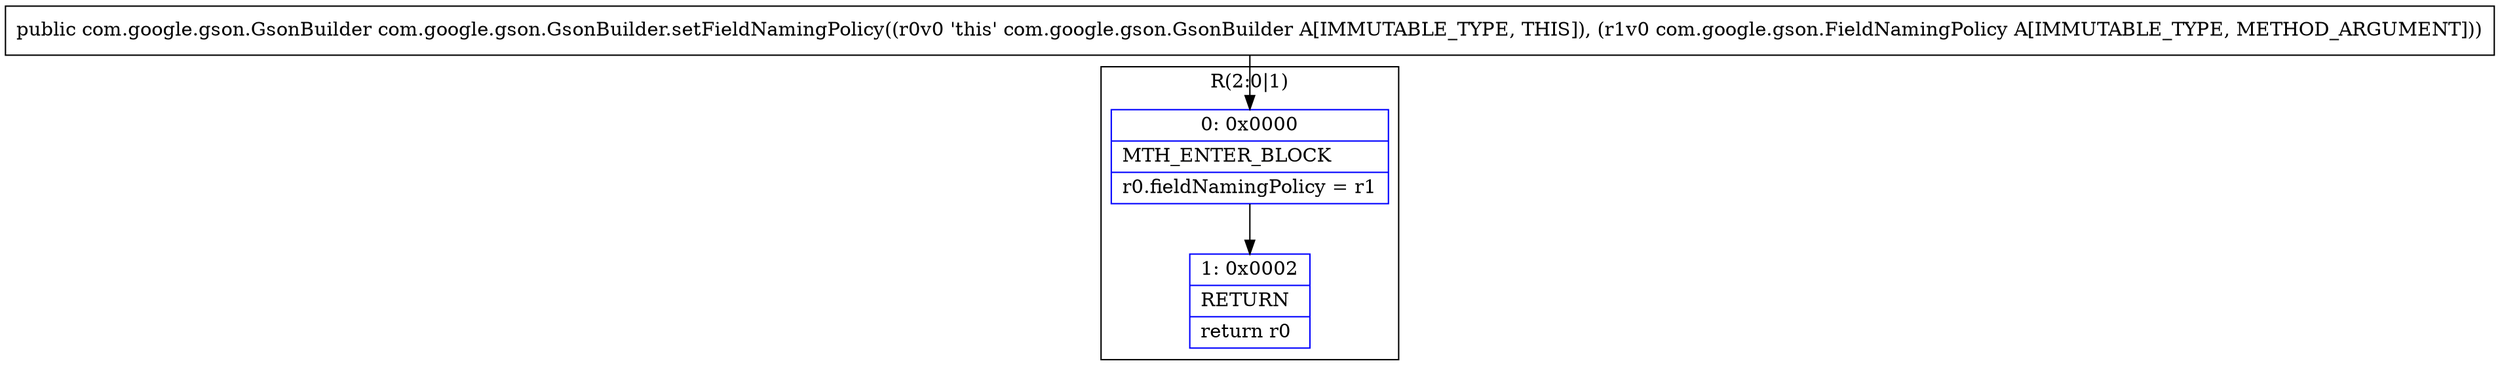 digraph "CFG forcom.google.gson.GsonBuilder.setFieldNamingPolicy(Lcom\/google\/gson\/FieldNamingPolicy;)Lcom\/google\/gson\/GsonBuilder;" {
subgraph cluster_Region_661433515 {
label = "R(2:0|1)";
node [shape=record,color=blue];
Node_0 [shape=record,label="{0\:\ 0x0000|MTH_ENTER_BLOCK\l|r0.fieldNamingPolicy = r1\l}"];
Node_1 [shape=record,label="{1\:\ 0x0002|RETURN\l|return r0\l}"];
}
MethodNode[shape=record,label="{public com.google.gson.GsonBuilder com.google.gson.GsonBuilder.setFieldNamingPolicy((r0v0 'this' com.google.gson.GsonBuilder A[IMMUTABLE_TYPE, THIS]), (r1v0 com.google.gson.FieldNamingPolicy A[IMMUTABLE_TYPE, METHOD_ARGUMENT])) }"];
MethodNode -> Node_0;
Node_0 -> Node_1;
}

